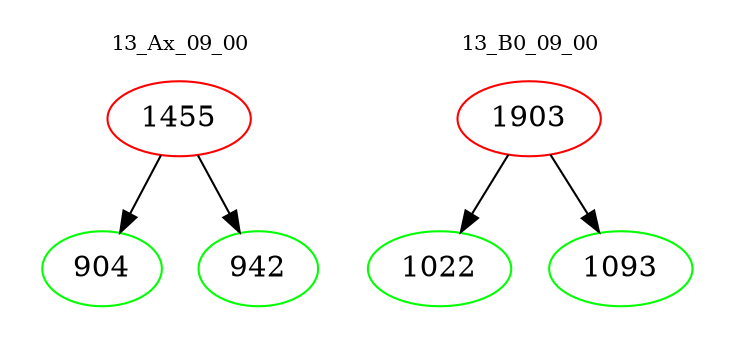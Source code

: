 digraph{
subgraph cluster_0 {
color = white
label = "13_Ax_09_00";
fontsize=10;
T0_1455 [label="1455", color="red"]
T0_1455 -> T0_904 [color="black"]
T0_904 [label="904", color="green"]
T0_1455 -> T0_942 [color="black"]
T0_942 [label="942", color="green"]
}
subgraph cluster_1 {
color = white
label = "13_B0_09_00";
fontsize=10;
T1_1903 [label="1903", color="red"]
T1_1903 -> T1_1022 [color="black"]
T1_1022 [label="1022", color="green"]
T1_1903 -> T1_1093 [color="black"]
T1_1093 [label="1093", color="green"]
}
}
